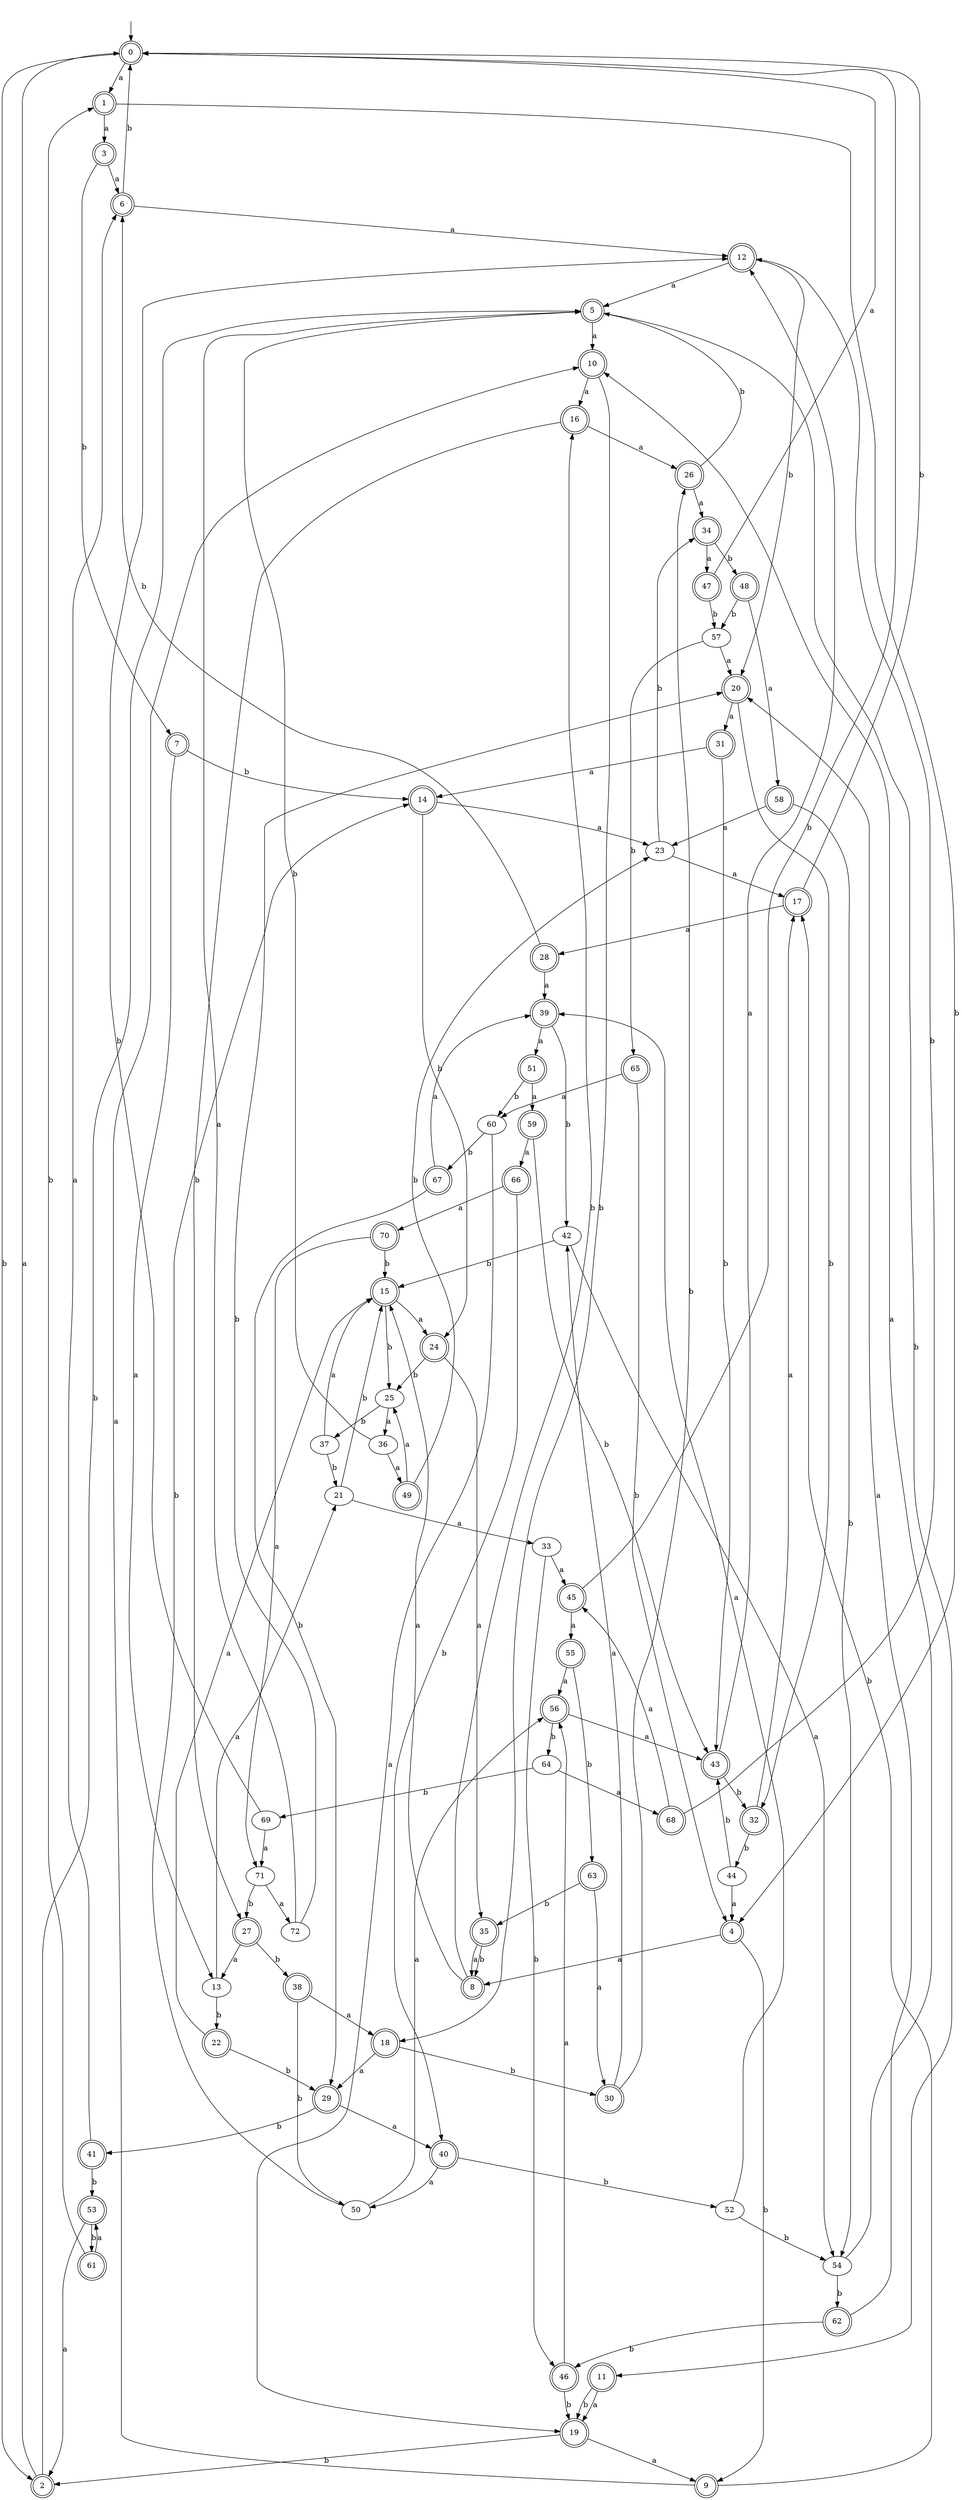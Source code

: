 digraph RandomDFA {
  __start0 [label="", shape=none];
  __start0 -> 0 [label=""];
  0 [shape=circle] [shape=doublecircle]
  0 -> 1 [label="a"]
  0 -> 2 [label="b"]
  1 [shape=doublecircle]
  1 -> 3 [label="a"]
  1 -> 4 [label="b"]
  2 [shape=doublecircle]
  2 -> 0 [label="a"]
  2 -> 5 [label="b"]
  3 [shape=doublecircle]
  3 -> 6 [label="a"]
  3 -> 7 [label="b"]
  4 [shape=doublecircle]
  4 -> 8 [label="a"]
  4 -> 9 [label="b"]
  5 [shape=doublecircle]
  5 -> 10 [label="a"]
  5 -> 11 [label="b"]
  6 [shape=doublecircle]
  6 -> 12 [label="a"]
  6 -> 0 [label="b"]
  7 [shape=doublecircle]
  7 -> 13 [label="a"]
  7 -> 14 [label="b"]
  8 [shape=doublecircle]
  8 -> 15 [label="a"]
  8 -> 16 [label="b"]
  9 [shape=doublecircle]
  9 -> 10 [label="a"]
  9 -> 17 [label="b"]
  10 [shape=doublecircle]
  10 -> 16 [label="a"]
  10 -> 18 [label="b"]
  11 [shape=doublecircle]
  11 -> 19 [label="a"]
  11 -> 19 [label="b"]
  12 [shape=doublecircle]
  12 -> 5 [label="a"]
  12 -> 20 [label="b"]
  13
  13 -> 21 [label="a"]
  13 -> 22 [label="b"]
  14 [shape=doublecircle]
  14 -> 23 [label="a"]
  14 -> 24 [label="b"]
  15 [shape=doublecircle]
  15 -> 24 [label="a"]
  15 -> 25 [label="b"]
  16 [shape=doublecircle]
  16 -> 26 [label="a"]
  16 -> 27 [label="b"]
  17 [shape=doublecircle]
  17 -> 28 [label="a"]
  17 -> 0 [label="b"]
  18 [shape=doublecircle]
  18 -> 29 [label="a"]
  18 -> 30 [label="b"]
  19 [shape=doublecircle]
  19 -> 9 [label="a"]
  19 -> 2 [label="b"]
  20 [shape=doublecircle]
  20 -> 31 [label="a"]
  20 -> 32 [label="b"]
  21
  21 -> 33 [label="a"]
  21 -> 15 [label="b"]
  22 [shape=doublecircle]
  22 -> 15 [label="a"]
  22 -> 29 [label="b"]
  23
  23 -> 17 [label="a"]
  23 -> 34 [label="b"]
  24 [shape=doublecircle]
  24 -> 35 [label="a"]
  24 -> 25 [label="b"]
  25
  25 -> 36 [label="a"]
  25 -> 37 [label="b"]
  26 [shape=doublecircle]
  26 -> 34 [label="a"]
  26 -> 5 [label="b"]
  27 [shape=doublecircle]
  27 -> 13 [label="a"]
  27 -> 38 [label="b"]
  28 [shape=doublecircle]
  28 -> 39 [label="a"]
  28 -> 6 [label="b"]
  29 [shape=doublecircle]
  29 -> 40 [label="a"]
  29 -> 41 [label="b"]
  30 [shape=doublecircle]
  30 -> 42 [label="a"]
  30 -> 26 [label="b"]
  31 [shape=doublecircle]
  31 -> 14 [label="a"]
  31 -> 43 [label="b"]
  32 [shape=doublecircle]
  32 -> 17 [label="a"]
  32 -> 44 [label="b"]
  33
  33 -> 45 [label="a"]
  33 -> 46 [label="b"]
  34 [shape=doublecircle]
  34 -> 47 [label="a"]
  34 -> 48 [label="b"]
  35 [shape=doublecircle]
  35 -> 8 [label="a"]
  35 -> 8 [label="b"]
  36
  36 -> 49 [label="a"]
  36 -> 5 [label="b"]
  37
  37 -> 15 [label="a"]
  37 -> 21 [label="b"]
  38 [shape=doublecircle]
  38 -> 18 [label="a"]
  38 -> 50 [label="b"]
  39 [shape=doublecircle]
  39 -> 51 [label="a"]
  39 -> 42 [label="b"]
  40 [shape=doublecircle]
  40 -> 50 [label="a"]
  40 -> 52 [label="b"]
  41 [shape=doublecircle]
  41 -> 6 [label="a"]
  41 -> 53 [label="b"]
  42
  42 -> 54 [label="a"]
  42 -> 15 [label="b"]
  43 [shape=doublecircle]
  43 -> 12 [label="a"]
  43 -> 32 [label="b"]
  44
  44 -> 4 [label="a"]
  44 -> 43 [label="b"]
  45 [shape=doublecircle]
  45 -> 55 [label="a"]
  45 -> 0 [label="b"]
  46 [shape=doublecircle]
  46 -> 56 [label="a"]
  46 -> 19 [label="b"]
  47 [shape=doublecircle]
  47 -> 0 [label="a"]
  47 -> 57 [label="b"]
  48 [shape=doublecircle]
  48 -> 58 [label="a"]
  48 -> 57 [label="b"]
  49 [shape=doublecircle]
  49 -> 25 [label="a"]
  49 -> 23 [label="b"]
  50
  50 -> 56 [label="a"]
  50 -> 14 [label="b"]
  51 [shape=doublecircle]
  51 -> 59 [label="a"]
  51 -> 60 [label="b"]
  52
  52 -> 39 [label="a"]
  52 -> 54 [label="b"]
  53 [shape=doublecircle]
  53 -> 2 [label="a"]
  53 -> 61 [label="b"]
  54
  54 -> 10 [label="a"]
  54 -> 62 [label="b"]
  55 [shape=doublecircle]
  55 -> 56 [label="a"]
  55 -> 63 [label="b"]
  56 [shape=doublecircle]
  56 -> 43 [label="a"]
  56 -> 64 [label="b"]
  57
  57 -> 20 [label="a"]
  57 -> 65 [label="b"]
  58 [shape=doublecircle]
  58 -> 23 [label="a"]
  58 -> 54 [label="b"]
  59 [shape=doublecircle]
  59 -> 66 [label="a"]
  59 -> 43 [label="b"]
  60
  60 -> 19 [label="a"]
  60 -> 67 [label="b"]
  61 [shape=doublecircle]
  61 -> 53 [label="a"]
  61 -> 1 [label="b"]
  62 [shape=doublecircle]
  62 -> 20 [label="a"]
  62 -> 46 [label="b"]
  63 [shape=doublecircle]
  63 -> 30 [label="a"]
  63 -> 35 [label="b"]
  64
  64 -> 68 [label="a"]
  64 -> 69 [label="b"]
  65 [shape=doublecircle]
  65 -> 60 [label="a"]
  65 -> 4 [label="b"]
  66 [shape=doublecircle]
  66 -> 70 [label="a"]
  66 -> 40 [label="b"]
  67 [shape=doublecircle]
  67 -> 39 [label="a"]
  67 -> 29 [label="b"]
  68 [shape=doublecircle]
  68 -> 45 [label="a"]
  68 -> 12 [label="b"]
  69
  69 -> 71 [label="a"]
  69 -> 12 [label="b"]
  70 [shape=doublecircle]
  70 -> 71 [label="a"]
  70 -> 15 [label="b"]
  71
  71 -> 72 [label="a"]
  71 -> 27 [label="b"]
  72
  72 -> 5 [label="a"]
  72 -> 20 [label="b"]
}
